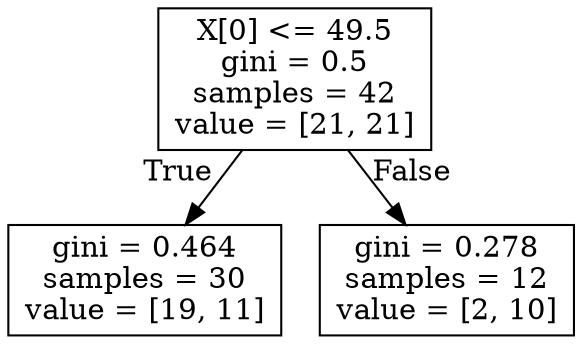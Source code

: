 digraph Tree {
node [shape=box] ;
0 [label="X[0] <= 49.5\ngini = 0.5\nsamples = 42\nvalue = [21, 21]"] ;
1 [label="gini = 0.464\nsamples = 30\nvalue = [19, 11]"] ;
0 -> 1 [labeldistance=2.5, labelangle=45, headlabel="True"] ;
2 [label="gini = 0.278\nsamples = 12\nvalue = [2, 10]"] ;
0 -> 2 [labeldistance=2.5, labelangle=-45, headlabel="False"] ;
}